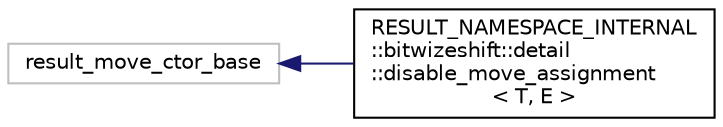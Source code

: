 digraph "Graphical Class Hierarchy"
{
 // LATEX_PDF_SIZE
  edge [fontname="Helvetica",fontsize="10",labelfontname="Helvetica",labelfontsize="10"];
  node [fontname="Helvetica",fontsize="10",shape=record];
  rankdir="LR";
  Node42 [label="result_move_ctor_base",height=0.2,width=0.4,color="grey75", fillcolor="white", style="filled",tooltip=" "];
  Node42 -> Node0 [dir="back",color="midnightblue",fontsize="10",style="solid",fontname="Helvetica"];
  Node0 [label="RESULT_NAMESPACE_INTERNAL\l::bitwizeshift::detail\l::disable_move_assignment\l\< T, E \>",height=0.2,width=0.4,color="black", fillcolor="white", style="filled",URL="$da/de8/structRESULT__NAMESPACE__INTERNAL_1_1bitwizeshift_1_1detail_1_1disable__move__assignment.html",tooltip=" "];
}

